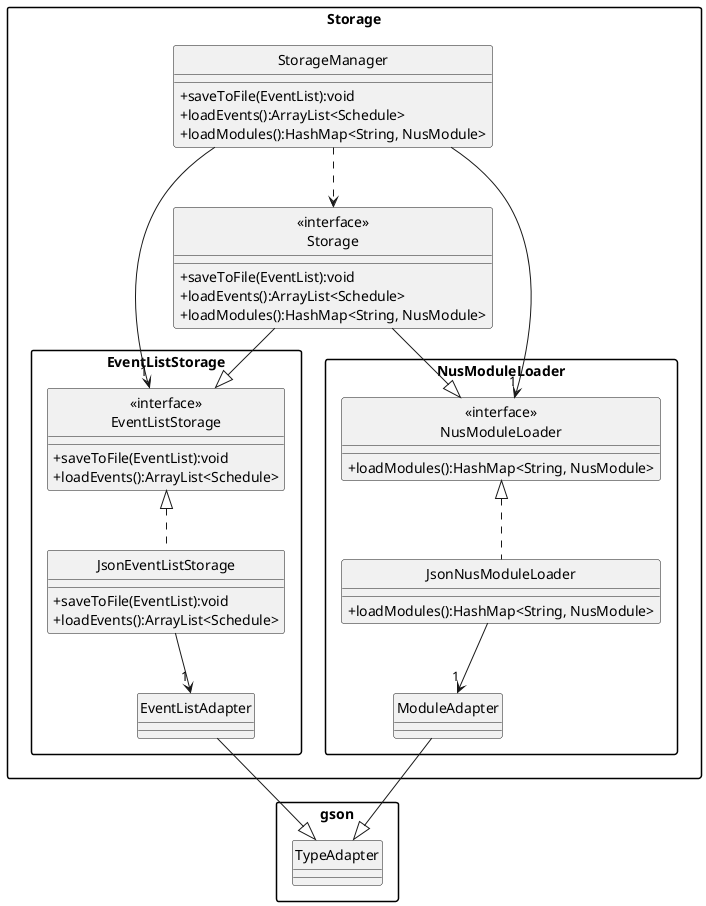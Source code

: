 @startuml
hide circle
skinparam packageStyle Rectangle
skinparam classAttributeIconSize 0

package Storage{
    class "<<interface>>\nStorage"{
        +saveToFile(EventList):void
        +loadEvents():ArrayList<Schedule>
        +loadModules():HashMap<String, NusModule>
    }
    package "EventListStorage"{
        class "<<interface>>\nEventListStorage"{
            +saveToFile(EventList):void
            +loadEvents():ArrayList<Schedule>
        }
        class JsonEventListStorage {
                +saveToFile(EventList):void
                +loadEvents():ArrayList<Schedule>
        }
        class EventListAdapter{
        }
    }

    package NusModuleLoader{
        class "<<interface>>\nNusModuleLoader"{
            +loadModules():HashMap<String, NusModule>
        }

        class JsonNusModuleLoader{
            +loadModules():HashMap<String, NusModule>
        }

        class ModuleAdapter{
        }
    }

    class StorageManager{
    +saveToFile(EventList):void
    +loadEvents():ArrayList<Schedule>
    +loadModules():HashMap<String, NusModule>
    }






    "<<interface>>\nStorage" --|> "<<interface>>\nNusModuleLoader"
    "<<interface>>\nStorage" --|>"<<interface>>\nEventListStorage"

    StorageManager --> "1""<<interface>>\nNusModuleLoader"
    StorageManager --> "1""<<interface>>\nEventListStorage"
    StorageManager .down.> "<<interface>>\nStorage"

    JsonEventListStorage .up.|> "<<interface>>\nEventListStorage"
    JsonEventListStorage -down-> "1" EventListAdapter

    JsonNusModuleLoader .up.|> "<<interface>>\nNusModuleLoader"
    JsonNusModuleLoader -down-> "1" ModuleAdapter

}
package gson{
    class TypeAdapter{
    }
}


    EventListAdapter --|> TypeAdapter
    ModuleAdapter --|> TypeAdapter

@enduml
